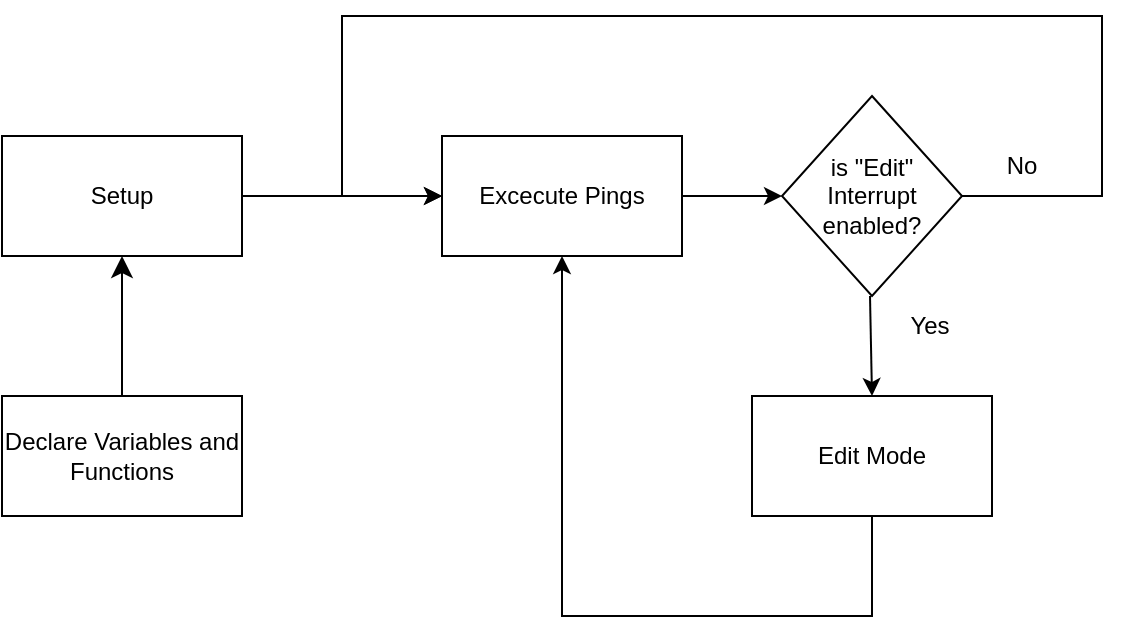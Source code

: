 <mxfile version="28.2.5">
  <diagram name="Seite-1" id="q5KPkh-AJ4O7V9MWouLX">
    <mxGraphModel dx="703" dy="802" grid="1" gridSize="10" guides="1" tooltips="1" connect="1" arrows="1" fold="1" page="1" pageScale="1" pageWidth="827" pageHeight="1169" math="0" shadow="0">
      <root>
        <mxCell id="0" />
        <mxCell id="1" parent="0" />
        <mxCell id="3hONsWtsG1n55MsR1v38-1" value="Excecute Pings" style="rounded=0;whiteSpace=wrap;html=1;" parent="1" vertex="1">
          <mxGeometry x="250" y="240" width="120" height="60" as="geometry" />
        </mxCell>
        <mxCell id="3hONsWtsG1n55MsR1v38-2" value="is &quot;Edit&quot; Interrupt enabled?" style="rhombus;whiteSpace=wrap;html=1;" parent="1" vertex="1">
          <mxGeometry x="420" y="220" width="90" height="100" as="geometry" />
        </mxCell>
        <mxCell id="3hONsWtsG1n55MsR1v38-3" value="No" style="text;html=1;align=center;verticalAlign=middle;whiteSpace=wrap;rounded=0;" parent="1" vertex="1">
          <mxGeometry x="510" y="240" width="60" height="30" as="geometry" />
        </mxCell>
        <mxCell id="3hONsWtsG1n55MsR1v38-4" value="Yes" style="text;html=1;align=center;verticalAlign=middle;whiteSpace=wrap;rounded=0;" parent="1" vertex="1">
          <mxGeometry x="464" y="320" width="60" height="30" as="geometry" />
        </mxCell>
        <mxCell id="3hONsWtsG1n55MsR1v38-6" value="" style="endArrow=classic;html=1;rounded=0;exitX=1;exitY=0.5;exitDx=0;exitDy=0;entryX=0;entryY=0.5;entryDx=0;entryDy=0;" parent="1" source="3hONsWtsG1n55MsR1v38-2" target="3hONsWtsG1n55MsR1v38-1" edge="1">
          <mxGeometry width="50" height="50" relative="1" as="geometry">
            <mxPoint x="470" y="560" as="sourcePoint" />
            <mxPoint x="520" y="510" as="targetPoint" />
            <Array as="points">
              <mxPoint x="580" y="270" />
              <mxPoint x="580" y="180" />
              <mxPoint x="200" y="180" />
              <mxPoint x="200" y="270" />
            </Array>
          </mxGeometry>
        </mxCell>
        <mxCell id="3hONsWtsG1n55MsR1v38-7" value="Edit Mode" style="rounded=0;whiteSpace=wrap;html=1;" parent="1" vertex="1">
          <mxGeometry x="405" y="370" width="120" height="60" as="geometry" />
        </mxCell>
        <mxCell id="3hONsWtsG1n55MsR1v38-8" value="" style="endArrow=classic;html=1;rounded=0;exitX=0;exitY=0;exitDx=0;exitDy=0;entryX=0.5;entryY=0;entryDx=0;entryDy=0;" parent="1" source="3hONsWtsG1n55MsR1v38-4" target="3hONsWtsG1n55MsR1v38-7" edge="1">
          <mxGeometry width="50" height="50" relative="1" as="geometry">
            <mxPoint x="470" y="560" as="sourcePoint" />
            <mxPoint x="520" y="510" as="targetPoint" />
          </mxGeometry>
        </mxCell>
        <mxCell id="3hONsWtsG1n55MsR1v38-9" value="" style="endArrow=classic;html=1;rounded=0;exitX=0.5;exitY=1;exitDx=0;exitDy=0;entryX=0.5;entryY=1;entryDx=0;entryDy=0;" parent="1" source="3hONsWtsG1n55MsR1v38-7" target="3hONsWtsG1n55MsR1v38-1" edge="1">
          <mxGeometry width="50" height="50" relative="1" as="geometry">
            <mxPoint x="550" y="480" as="sourcePoint" />
            <mxPoint x="465" y="480" as="targetPoint" />
            <Array as="points">
              <mxPoint x="465" y="480" />
              <mxPoint x="310" y="480" />
            </Array>
          </mxGeometry>
        </mxCell>
        <mxCell id="3hONsWtsG1n55MsR1v38-10" value="" style="endArrow=classic;html=1;rounded=0;exitX=1;exitY=0.5;exitDx=0;exitDy=0;entryX=0;entryY=0.5;entryDx=0;entryDy=0;" parent="1" source="3hONsWtsG1n55MsR1v38-1" target="3hONsWtsG1n55MsR1v38-2" edge="1">
          <mxGeometry width="50" height="50" relative="1" as="geometry">
            <mxPoint x="470" y="560" as="sourcePoint" />
            <mxPoint x="520" y="510" as="targetPoint" />
          </mxGeometry>
        </mxCell>
        <mxCell id="3hONsWtsG1n55MsR1v38-11" value="Setup" style="rounded=0;whiteSpace=wrap;html=1;" parent="1" vertex="1">
          <mxGeometry x="30" y="240" width="120" height="60" as="geometry" />
        </mxCell>
        <mxCell id="3hONsWtsG1n55MsR1v38-12" value="" style="endArrow=classic;html=1;rounded=0;" parent="1" source="3hONsWtsG1n55MsR1v38-11" edge="1">
          <mxGeometry width="50" height="50" relative="1" as="geometry">
            <mxPoint x="390" y="330" as="sourcePoint" />
            <mxPoint x="250" y="270" as="targetPoint" />
          </mxGeometry>
        </mxCell>
        <mxCell id="zkLeJ7QVfwG5ZLbSNAhh-1" value="Declare Variables and Functions" style="rounded=0;whiteSpace=wrap;html=1;" vertex="1" parent="1">
          <mxGeometry x="30" y="370" width="120" height="60" as="geometry" />
        </mxCell>
        <mxCell id="zkLeJ7QVfwG5ZLbSNAhh-2" value="" style="endArrow=classic;html=1;rounded=0;fontSize=12;startSize=8;endSize=8;curved=1;exitX=0.5;exitY=0;exitDx=0;exitDy=0;entryX=0.5;entryY=1;entryDx=0;entryDy=0;" edge="1" parent="1" source="zkLeJ7QVfwG5ZLbSNAhh-1" target="3hONsWtsG1n55MsR1v38-11">
          <mxGeometry width="50" height="50" relative="1" as="geometry">
            <mxPoint x="290" y="320" as="sourcePoint" />
            <mxPoint x="340" y="270" as="targetPoint" />
          </mxGeometry>
        </mxCell>
      </root>
    </mxGraphModel>
  </diagram>
</mxfile>
